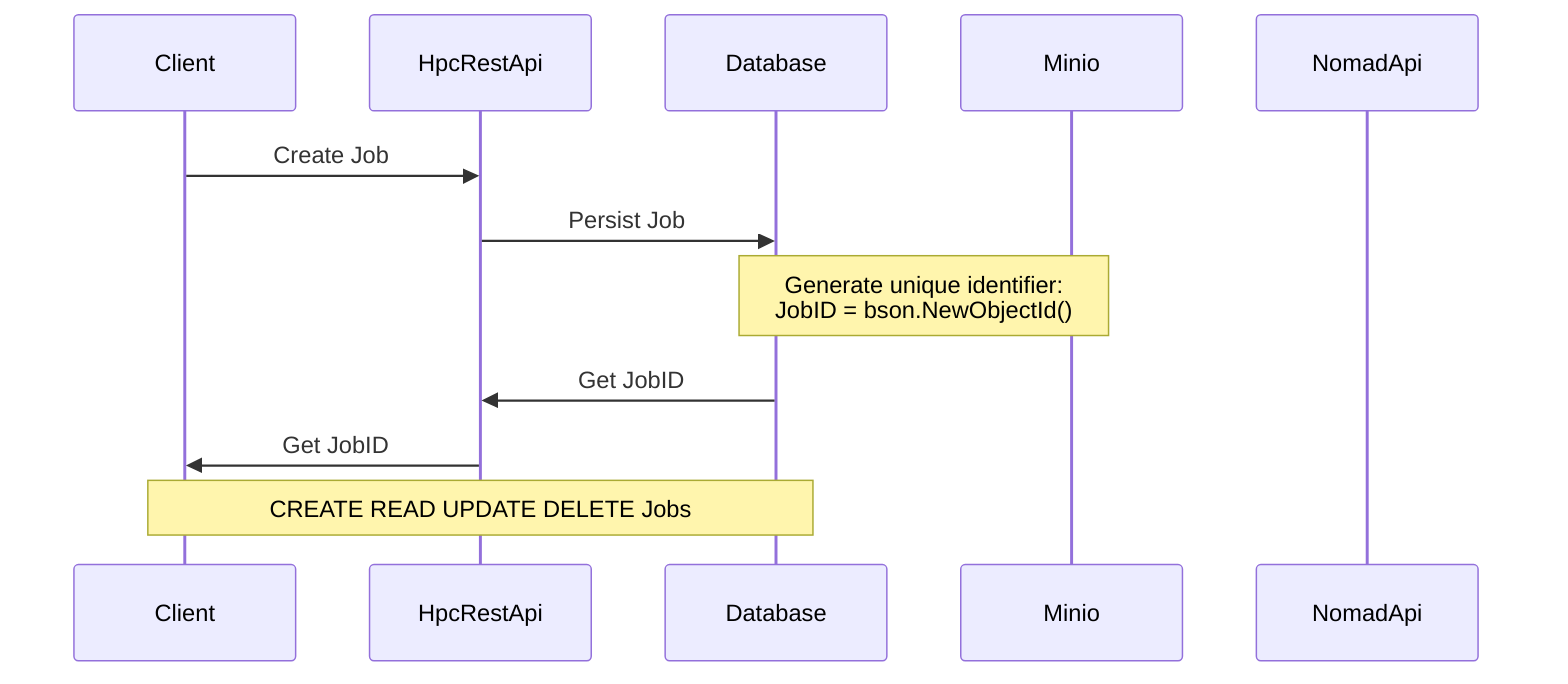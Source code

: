 sequenceDiagram
    participant Client
    participant HpcRestApi
    participant Database
    participant Minio
    participant NomadApi
    Client->>HpcRestApi: Create Job
    HpcRestApi->>Database: Persist Job
    Note over Database, Minio: Generate unique identifier: <br/> JobID = bson.NewObjectId()
    Database->>HpcRestApi: Get JobID
    HpcRestApi->>Client: Get JobID
    Note over Client,Database: CREATE READ UPDATE DELETE Jobs